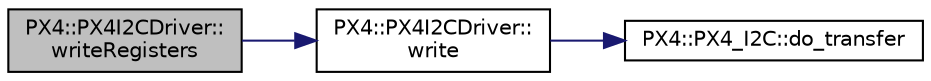 digraph "PX4::PX4I2CDriver::writeRegisters"
{
 // INTERACTIVE_SVG=YES
  edge [fontname="Helvetica",fontsize="10",labelfontname="Helvetica",labelfontsize="10"];
  node [fontname="Helvetica",fontsize="10",shape=record];
  rankdir="LR";
  Node1 [label="PX4::PX4I2CDriver::\lwriteRegisters",height=0.2,width=0.4,color="black", fillcolor="grey75", style="filled", fontcolor="black"];
  Node1 -> Node2 [color="midnightblue",fontsize="10",style="solid",fontname="Helvetica"];
  Node2 [label="PX4::PX4I2CDriver::\lwrite",height=0.2,width=0.4,color="black", fillcolor="white", style="filled",URL="$classPX4_1_1PX4I2CDriver.html#a2ddc80fb44ab88cee0601f7796eed253"];
  Node2 -> Node3 [color="midnightblue",fontsize="10",style="solid",fontname="Helvetica"];
  Node3 [label="PX4::PX4_I2C::do_transfer",height=0.2,width=0.4,color="black", fillcolor="white", style="filled",URL="$classPX4_1_1PX4__I2C.html#a305d7de648d0dc9b96557725fd94aa66"];
}
